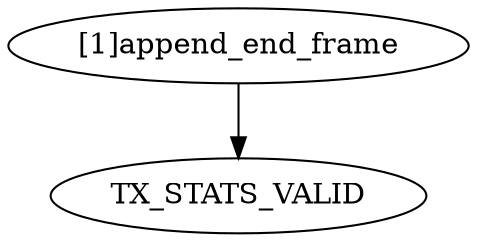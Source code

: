 strict digraph "" {
	TX_STATS_VALID	 [complexity=0,
		importance=0.00391454020134,
		rank=0.0];
	"[1]append_end_frame"	 [complexity=2,
		importance=0.00770826800735,
		rank=0.00385413400368];
	"[1]append_end_frame" -> TX_STATS_VALID;
}
